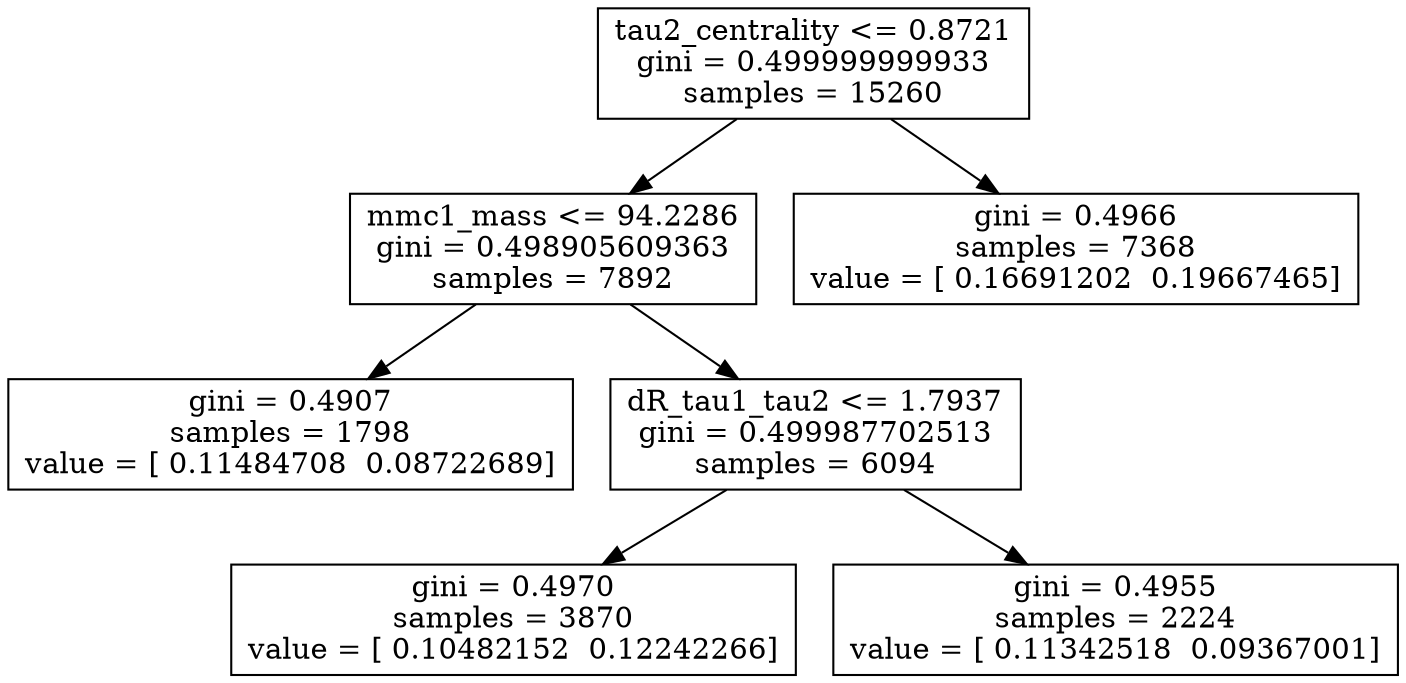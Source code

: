 digraph Tree {
0 [label="tau2_centrality <= 0.8721\ngini = 0.499999999933\nsamples = 15260", shape="box"] ;
1 [label="mmc1_mass <= 94.2286\ngini = 0.498905609363\nsamples = 7892", shape="box"] ;
0 -> 1 ;
2 [label="gini = 0.4907\nsamples = 1798\nvalue = [ 0.11484708  0.08722689]", shape="box"] ;
1 -> 2 ;
3 [label="dR_tau1_tau2 <= 1.7937\ngini = 0.499987702513\nsamples = 6094", shape="box"] ;
1 -> 3 ;
4 [label="gini = 0.4970\nsamples = 3870\nvalue = [ 0.10482152  0.12242266]", shape="box"] ;
3 -> 4 ;
5 [label="gini = 0.4955\nsamples = 2224\nvalue = [ 0.11342518  0.09367001]", shape="box"] ;
3 -> 5 ;
6 [label="gini = 0.4966\nsamples = 7368\nvalue = [ 0.16691202  0.19667465]", shape="box"] ;
0 -> 6 ;
}